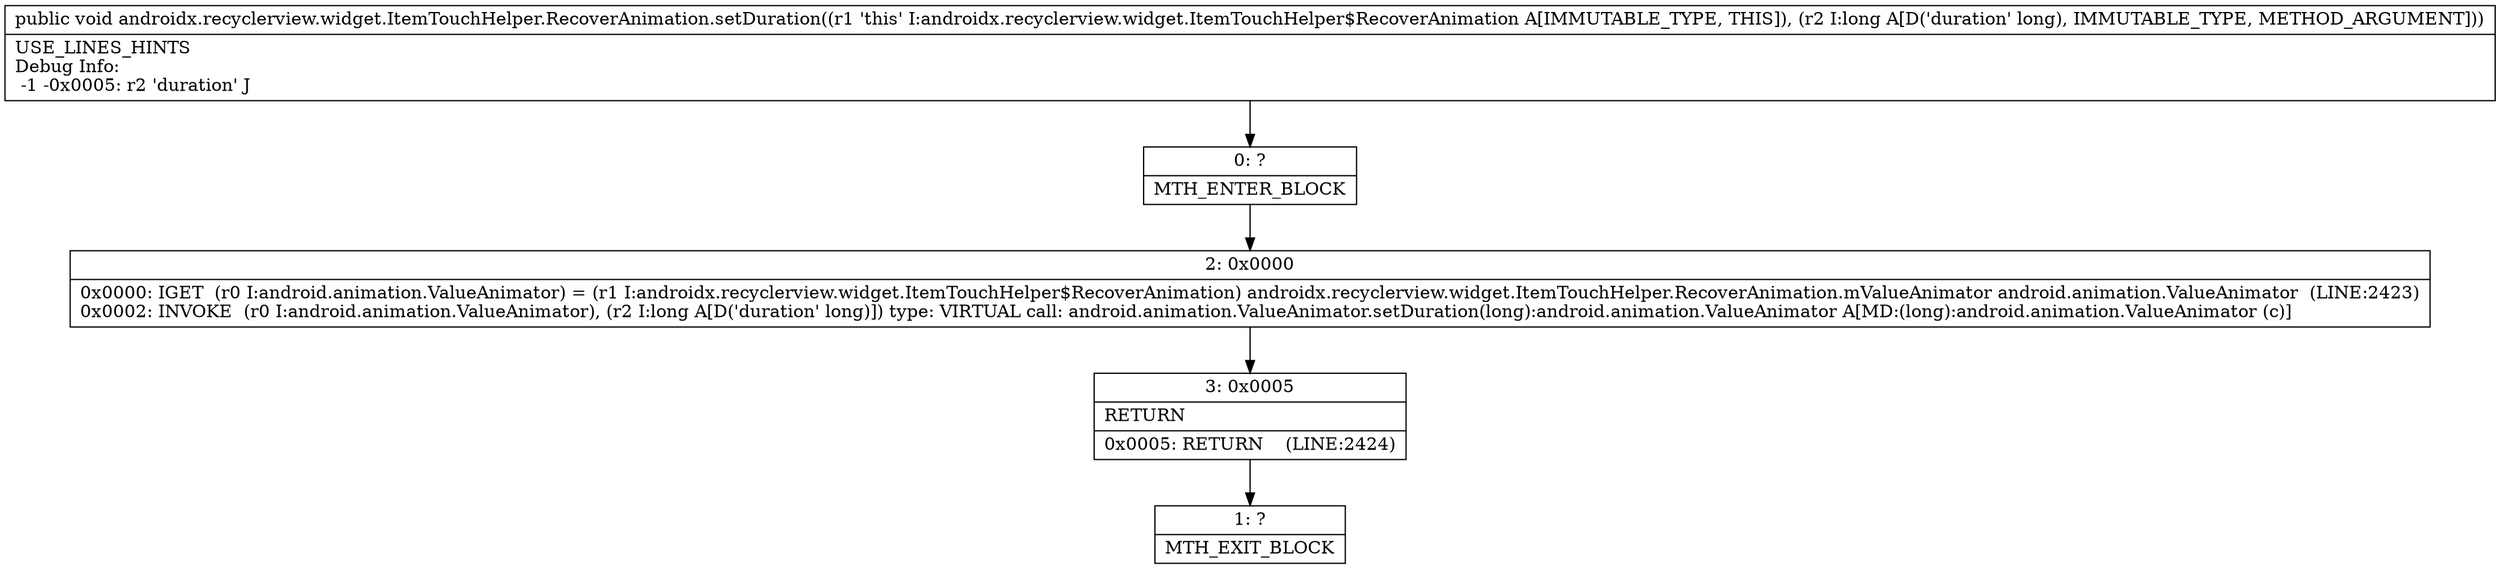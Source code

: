 digraph "CFG forandroidx.recyclerview.widget.ItemTouchHelper.RecoverAnimation.setDuration(J)V" {
Node_0 [shape=record,label="{0\:\ ?|MTH_ENTER_BLOCK\l}"];
Node_2 [shape=record,label="{2\:\ 0x0000|0x0000: IGET  (r0 I:android.animation.ValueAnimator) = (r1 I:androidx.recyclerview.widget.ItemTouchHelper$RecoverAnimation) androidx.recyclerview.widget.ItemTouchHelper.RecoverAnimation.mValueAnimator android.animation.ValueAnimator  (LINE:2423)\l0x0002: INVOKE  (r0 I:android.animation.ValueAnimator), (r2 I:long A[D('duration' long)]) type: VIRTUAL call: android.animation.ValueAnimator.setDuration(long):android.animation.ValueAnimator A[MD:(long):android.animation.ValueAnimator (c)]\l}"];
Node_3 [shape=record,label="{3\:\ 0x0005|RETURN\l|0x0005: RETURN    (LINE:2424)\l}"];
Node_1 [shape=record,label="{1\:\ ?|MTH_EXIT_BLOCK\l}"];
MethodNode[shape=record,label="{public void androidx.recyclerview.widget.ItemTouchHelper.RecoverAnimation.setDuration((r1 'this' I:androidx.recyclerview.widget.ItemTouchHelper$RecoverAnimation A[IMMUTABLE_TYPE, THIS]), (r2 I:long A[D('duration' long), IMMUTABLE_TYPE, METHOD_ARGUMENT]))  | USE_LINES_HINTS\lDebug Info:\l  \-1 \-0x0005: r2 'duration' J\l}"];
MethodNode -> Node_0;Node_0 -> Node_2;
Node_2 -> Node_3;
Node_3 -> Node_1;
}

